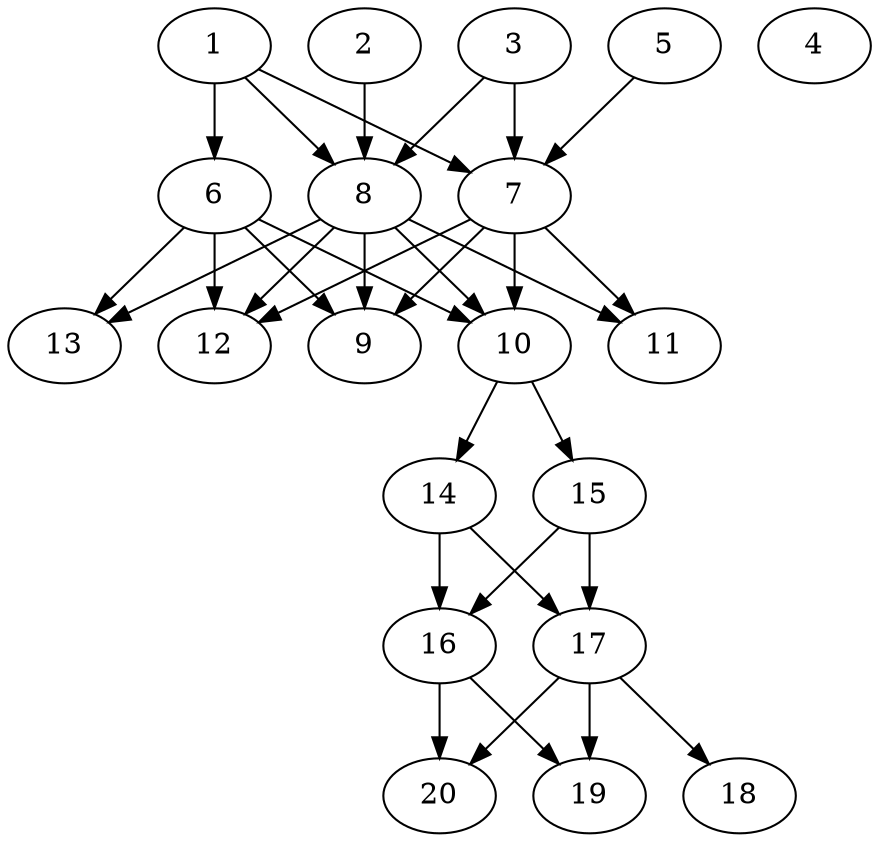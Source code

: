 // DAG automatically generated by daggen at Thu Oct  3 13:58:42 2019
// ./daggen --dot -n 20 --ccr 0.4 --fat 0.5 --regular 0.5 --density 0.9 --mindata 5242880 --maxdata 52428800 
digraph G {
  1 [size="39616000", alpha="0.14", expect_size="15846400"] 
  1 -> 6 [size ="15846400"]
  1 -> 7 [size ="15846400"]
  1 -> 8 [size ="15846400"]
  2 [size="95726080", alpha="0.16", expect_size="38290432"] 
  2 -> 8 [size ="38290432"]
  3 [size="84157440", alpha="0.07", expect_size="33662976"] 
  3 -> 7 [size ="33662976"]
  3 -> 8 [size ="33662976"]
  4 [size="14307840", alpha="0.08", expect_size="5723136"] 
  5 [size="26408960", alpha="0.05", expect_size="10563584"] 
  5 -> 7 [size ="10563584"]
  6 [size="107202560", alpha="0.15", expect_size="42881024"] 
  6 -> 9 [size ="42881024"]
  6 -> 10 [size ="42881024"]
  6 -> 12 [size ="42881024"]
  6 -> 13 [size ="42881024"]
  7 [size="128094720", alpha="0.02", expect_size="51237888"] 
  7 -> 9 [size ="51237888"]
  7 -> 10 [size ="51237888"]
  7 -> 11 [size ="51237888"]
  7 -> 12 [size ="51237888"]
  8 [size="78620160", alpha="0.04", expect_size="31448064"] 
  8 -> 9 [size ="31448064"]
  8 -> 10 [size ="31448064"]
  8 -> 11 [size ="31448064"]
  8 -> 12 [size ="31448064"]
  8 -> 13 [size ="31448064"]
  9 [size="51840000", alpha="0.10", expect_size="20736000"] 
  10 [size="32322560", alpha="0.13", expect_size="12929024"] 
  10 -> 14 [size ="12929024"]
  10 -> 15 [size ="12929024"]
  11 [size="104002560", alpha="0.12", expect_size="41601024"] 
  12 [size="69767680", alpha="0.12", expect_size="27907072"] 
  13 [size="49113600", alpha="0.06", expect_size="19645440"] 
  14 [size="91919360", alpha="0.12", expect_size="36767744"] 
  14 -> 16 [size ="36767744"]
  14 -> 17 [size ="36767744"]
  15 [size="22515200", alpha="0.10", expect_size="9006080"] 
  15 -> 16 [size ="9006080"]
  15 -> 17 [size ="9006080"]
  16 [size="50526720", alpha="0.11", expect_size="20210688"] 
  16 -> 19 [size ="20210688"]
  16 -> 20 [size ="20210688"]
  17 [size="20249600", alpha="0.04", expect_size="8099840"] 
  17 -> 18 [size ="8099840"]
  17 -> 19 [size ="8099840"]
  17 -> 20 [size ="8099840"]
  18 [size="31395840", alpha="0.04", expect_size="12558336"] 
  19 [size="56632320", alpha="0.19", expect_size="22652928"] 
  20 [size="113111040", alpha="0.16", expect_size="45244416"] 
}
